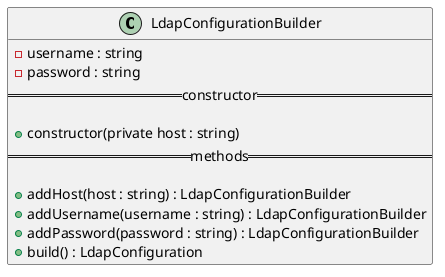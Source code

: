 @startuml LdapConfigurationBuilder diagram
class LdapConfigurationBuilder {
  - username : string
  - password : string
  ==constructor==

  + constructor(private host : string)
  ==methods==

  + addHost(host : string) : LdapConfigurationBuilder
  + addUsername(username : string) : LdapConfigurationBuilder
  + addPassword(password : string) : LdapConfigurationBuilder
  + build() : LdapConfiguration
}
@enduml

